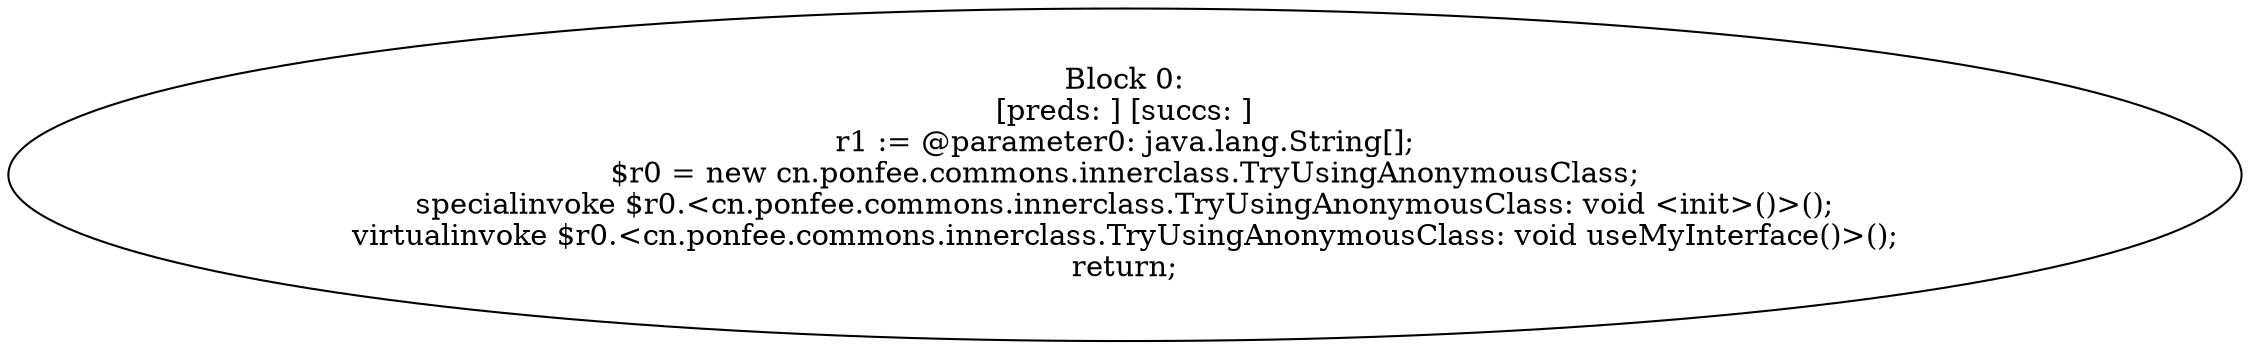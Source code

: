 digraph "unitGraph" {
    "Block 0:
[preds: ] [succs: ]
r1 := @parameter0: java.lang.String[];
$r0 = new cn.ponfee.commons.innerclass.TryUsingAnonymousClass;
specialinvoke $r0.<cn.ponfee.commons.innerclass.TryUsingAnonymousClass: void <init>()>();
virtualinvoke $r0.<cn.ponfee.commons.innerclass.TryUsingAnonymousClass: void useMyInterface()>();
return;
"
}
